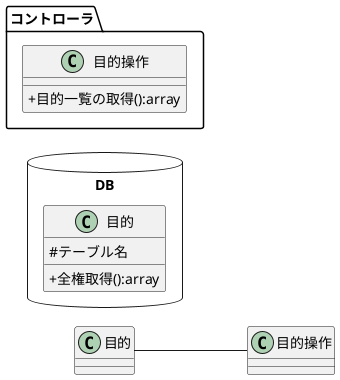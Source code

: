 @startuml

skinparam classAttributeIconSize 0

package DB <<Database>>  {
    left to right direction

    class 目的{
        # テーブル名
        + 全権取得():array
    }
}

package コントローラ{
    class 目的操作 {
        + 目的一覧の取得():array
    }

    .目的 -- .目的操作

}

@enduml